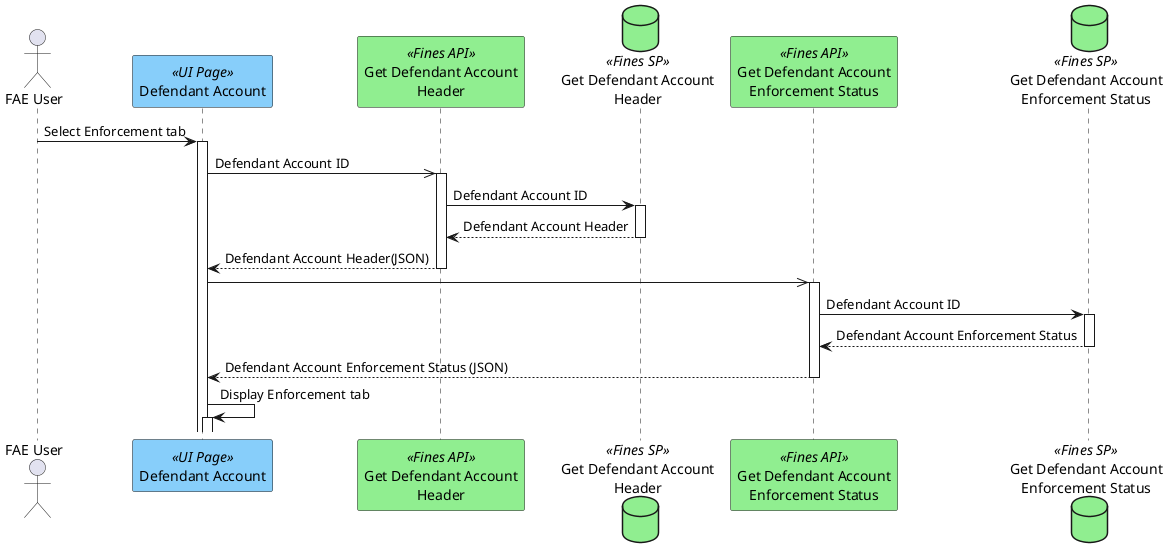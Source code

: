 @startuml
actor "FAE User" as user
participant "Defendant Account" as page <<UI Page>> #lightskyblue
participant "Get Defendant Account\nHeader" as headapi <<Fines API>> #lightgreen
database "Get Defendant Account\nHeader" as headdb <<Fines SP>>  #lightgreen
participant "Get Defendant Account\nEnforcement Status" as enfapi <<Fines API>> #lightgreen
database "Get Defendant Account\nEnforcement Status" as enfdb <<Fines SP>>  #lightgreen
autoactivate on
user -> page : Select Enforcement tab
page ->> headapi : Defendant Account ID
headapi -> headdb : Defendant Account ID
headapi <-- headdb : Defendant Account Header
page <-- headapi : Defendant Account Header(JSON)
page ->> enfapi
enfapi -> enfdb : Defendant Account ID
enfapi <-- enfdb : Defendant Account Enforcement Status
page <-- enfapi : Defendant Account Enforcement Status (JSON)
page -> page : Display Enforcement tab
@enduml